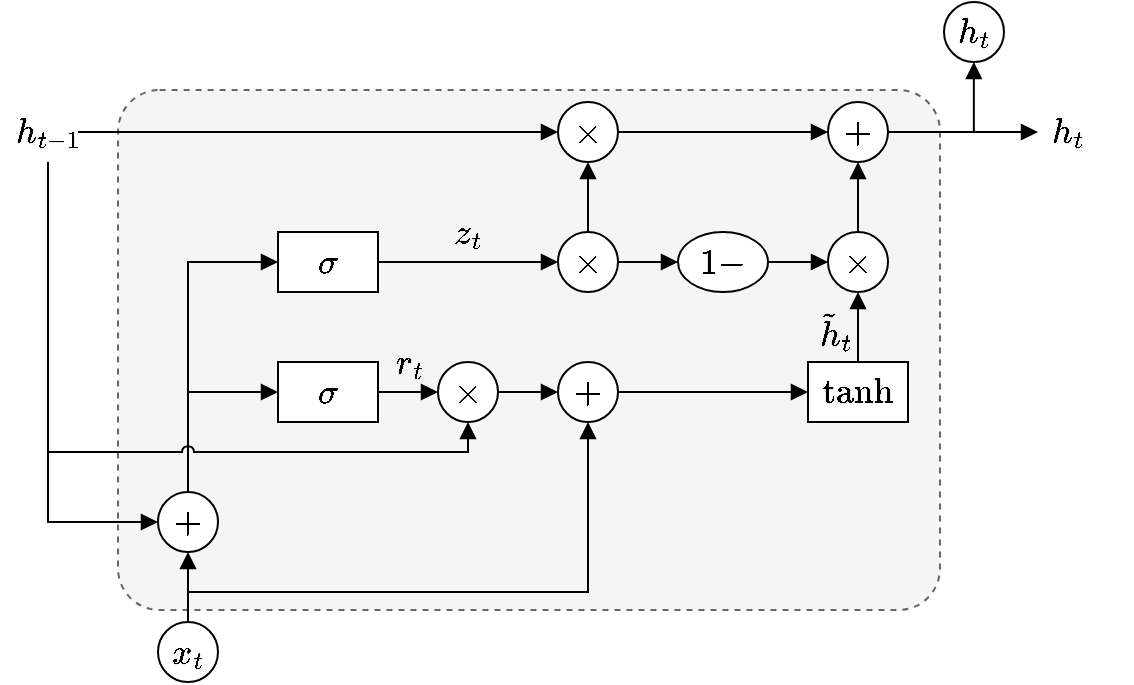 <mxfile version="26.0.13">
  <diagram name="第 1 页" id="ZEWYRAUJrq_Jezn0rNAi">
    <mxGraphModel dx="952" dy="623" grid="1" gridSize="10" guides="1" tooltips="1" connect="1" arrows="1" fold="1" page="1" pageScale="1" pageWidth="827" pageHeight="1169" math="1" shadow="0">
      <root>
        <mxCell id="0" />
        <mxCell id="1" parent="0" />
        <mxCell id="jOfJ74AMFx8a0SPdpQqa-82" value="" style="rounded=1;whiteSpace=wrap;html=1;arcSize=8;fillColor=#f5f5f5;fontColor=#333333;strokeColor=#666666;dashed=1;fontSize=15;" vertex="1" parent="1">
          <mxGeometry x="200" y="159" width="411" height="260" as="geometry" />
        </mxCell>
        <mxCell id="jOfJ74AMFx8a0SPdpQqa-3" value="$$x_{t}$$" style="ellipse;whiteSpace=wrap;html=1;aspect=fixed;fontSize=15;" vertex="1" parent="1">
          <mxGeometry x="220" y="425" width="30" height="30" as="geometry" />
        </mxCell>
        <mxCell id="jOfJ74AMFx8a0SPdpQqa-5" value="$$\sigma$$" style="rounded=0;whiteSpace=wrap;html=1;fontSize=15;" vertex="1" parent="1">
          <mxGeometry x="280" y="230" width="50" height="30" as="geometry" />
        </mxCell>
        <mxCell id="jOfJ74AMFx8a0SPdpQqa-8" value="$$h_{t-1}$$" style="ellipse;whiteSpace=wrap;html=1;aspect=fixed;fontSize=15;strokeColor=none;fillColor=none;" vertex="1" parent="1">
          <mxGeometry x="150" y="165" width="30" height="30" as="geometry" />
        </mxCell>
        <mxCell id="jOfJ74AMFx8a0SPdpQqa-27" value="" style="edgeStyle=orthogonalEdgeStyle;rounded=0;orthogonalLoop=1;jettySize=auto;html=1;exitX=0.5;exitY=0;exitDx=0;exitDy=0;endArrow=block;endFill=1;fontSize=15;entryX=0.5;entryY=1;entryDx=0;entryDy=0;" edge="1" parent="1" source="jOfJ74AMFx8a0SPdpQqa-28" target="jOfJ74AMFx8a0SPdpQqa-39">
          <mxGeometry relative="1" as="geometry">
            <mxPoint x="446" y="195" as="targetPoint" />
          </mxGeometry>
        </mxCell>
        <mxCell id="jOfJ74AMFx8a0SPdpQqa-28" value="$$\times$$" style="ellipse;whiteSpace=wrap;html=1;aspect=fixed;fontSize=15;" vertex="1" parent="1">
          <mxGeometry x="420" y="230" width="30" height="30" as="geometry" />
        </mxCell>
        <mxCell id="jOfJ74AMFx8a0SPdpQqa-31" value="$$h_{t}$$" style="ellipse;whiteSpace=wrap;html=1;aspect=fixed;fontSize=15;" vertex="1" parent="1">
          <mxGeometry x="613" y="115" width="30" height="30" as="geometry" />
        </mxCell>
        <mxCell id="jOfJ74AMFx8a0SPdpQqa-33" value="$$h_{t}$$" style="ellipse;whiteSpace=wrap;html=1;aspect=fixed;fontSize=15;strokeColor=none;fillColor=none;" vertex="1" parent="1">
          <mxGeometry x="660" y="165" width="30" height="30" as="geometry" />
        </mxCell>
        <mxCell id="jOfJ74AMFx8a0SPdpQqa-35" value="$$r_t$$" style="text;html=1;align=center;verticalAlign=middle;whiteSpace=wrap;rounded=0;fontSize=15;" vertex="1" parent="1">
          <mxGeometry x="336" y="280" width="20" height="30" as="geometry" />
        </mxCell>
        <mxCell id="jOfJ74AMFx8a0SPdpQqa-36" value="$$z_t$$" style="text;html=1;align=center;verticalAlign=middle;whiteSpace=wrap;rounded=0;fontSize=15;" vertex="1" parent="1">
          <mxGeometry x="365" y="215" width="20" height="30" as="geometry" />
        </mxCell>
        <mxCell id="jOfJ74AMFx8a0SPdpQqa-38" value="$$+$$" style="ellipse;whiteSpace=wrap;html=1;aspect=fixed;fontSize=15;" vertex="1" parent="1">
          <mxGeometry x="555" y="165" width="30" height="30" as="geometry" />
        </mxCell>
        <mxCell id="jOfJ74AMFx8a0SPdpQqa-39" value="$$\times$$" style="ellipse;whiteSpace=wrap;html=1;aspect=fixed;fontSize=15;" vertex="1" parent="1">
          <mxGeometry x="420" y="165" width="30" height="30" as="geometry" />
        </mxCell>
        <mxCell id="jOfJ74AMFx8a0SPdpQqa-40" value="" style="edgeStyle=orthogonalEdgeStyle;rounded=0;orthogonalLoop=1;jettySize=auto;html=1;exitX=1;exitY=0.5;exitDx=0;exitDy=0;endArrow=block;endFill=1;fontSize=15;entryX=0;entryY=0.5;entryDx=0;entryDy=0;" edge="1" parent="1" source="jOfJ74AMFx8a0SPdpQqa-8" target="jOfJ74AMFx8a0SPdpQqa-39">
          <mxGeometry relative="1" as="geometry">
            <mxPoint x="270" y="130" as="sourcePoint" />
            <mxPoint x="270" y="100" as="targetPoint" />
          </mxGeometry>
        </mxCell>
        <mxCell id="jOfJ74AMFx8a0SPdpQqa-41" value="$$\sigma$$" style="rounded=0;whiteSpace=wrap;html=1;fontSize=15;" vertex="1" parent="1">
          <mxGeometry x="280" y="295" width="50" height="30" as="geometry" />
        </mxCell>
        <mxCell id="jOfJ74AMFx8a0SPdpQqa-44" value="$$+$$" style="ellipse;whiteSpace=wrap;html=1;aspect=fixed;fontSize=15;" vertex="1" parent="1">
          <mxGeometry x="220" y="360" width="30" height="30" as="geometry" />
        </mxCell>
        <mxCell id="jOfJ74AMFx8a0SPdpQqa-45" value="" style="endArrow=block;html=1;rounded=0;exitX=0.5;exitY=0;exitDx=0;exitDy=0;entryX=0.5;entryY=1;entryDx=0;entryDy=0;endFill=1;fontSize=15;" edge="1" parent="1" source="jOfJ74AMFx8a0SPdpQqa-3" target="jOfJ74AMFx8a0SPdpQqa-44">
          <mxGeometry width="50" height="50" relative="1" as="geometry">
            <mxPoint x="386" y="353" as="sourcePoint" />
            <mxPoint x="386" y="265" as="targetPoint" />
          </mxGeometry>
        </mxCell>
        <mxCell id="jOfJ74AMFx8a0SPdpQqa-46" value="" style="endArrow=block;html=1;rounded=0;exitX=0.5;exitY=1;exitDx=0;exitDy=0;entryX=0;entryY=0.5;entryDx=0;entryDy=0;endFill=1;fontSize=15;" edge="1" parent="1" source="jOfJ74AMFx8a0SPdpQqa-8" target="jOfJ74AMFx8a0SPdpQqa-44">
          <mxGeometry width="50" height="50" relative="1" as="geometry">
            <mxPoint x="150" y="327.5" as="sourcePoint" />
            <mxPoint x="150" y="272.5" as="targetPoint" />
            <Array as="points">
              <mxPoint x="165" y="375" />
            </Array>
          </mxGeometry>
        </mxCell>
        <mxCell id="jOfJ74AMFx8a0SPdpQqa-47" value="" style="endArrow=block;html=1;rounded=0;exitX=0.5;exitY=0;exitDx=0;exitDy=0;entryX=0;entryY=0.5;entryDx=0;entryDy=0;endFill=1;fontSize=15;" edge="1" parent="1" source="jOfJ74AMFx8a0SPdpQqa-44" target="jOfJ74AMFx8a0SPdpQqa-41">
          <mxGeometry width="50" height="50" relative="1" as="geometry">
            <mxPoint x="235.76" y="331.5" as="sourcePoint" />
            <mxPoint x="235.76" y="276.5" as="targetPoint" />
            <Array as="points">
              <mxPoint x="235" y="310" />
            </Array>
          </mxGeometry>
        </mxCell>
        <mxCell id="jOfJ74AMFx8a0SPdpQqa-48" value="" style="endArrow=block;html=1;rounded=0;exitX=0.5;exitY=0;exitDx=0;exitDy=0;entryX=0;entryY=0.5;entryDx=0;entryDy=0;endFill=1;fontSize=15;" edge="1" parent="1" source="jOfJ74AMFx8a0SPdpQqa-44" target="jOfJ74AMFx8a0SPdpQqa-5">
          <mxGeometry width="50" height="50" relative="1" as="geometry">
            <mxPoint x="246" y="354" as="sourcePoint" />
            <mxPoint x="291" y="314" as="targetPoint" />
            <Array as="points">
              <mxPoint x="235" y="245" />
            </Array>
          </mxGeometry>
        </mxCell>
        <mxCell id="jOfJ74AMFx8a0SPdpQqa-51" value="$$\times$$" style="ellipse;whiteSpace=wrap;html=1;aspect=fixed;fontSize=15;" vertex="1" parent="1">
          <mxGeometry x="360" y="295" width="30" height="30" as="geometry" />
        </mxCell>
        <mxCell id="jOfJ74AMFx8a0SPdpQqa-52" value="" style="endArrow=block;html=1;rounded=0;exitX=1;exitY=0.5;exitDx=0;exitDy=0;entryX=0;entryY=0.5;entryDx=0;entryDy=0;endFill=1;fontSize=15;" edge="1" parent="1" source="jOfJ74AMFx8a0SPdpQqa-41" target="jOfJ74AMFx8a0SPdpQqa-51">
          <mxGeometry width="50" height="50" relative="1" as="geometry">
            <mxPoint x="246" y="439" as="sourcePoint" />
            <mxPoint x="246" y="384" as="targetPoint" />
          </mxGeometry>
        </mxCell>
        <mxCell id="jOfJ74AMFx8a0SPdpQqa-54" value="$$+$$" style="ellipse;whiteSpace=wrap;html=1;aspect=fixed;fontSize=15;" vertex="1" parent="1">
          <mxGeometry x="420" y="295" width="30" height="30" as="geometry" />
        </mxCell>
        <mxCell id="jOfJ74AMFx8a0SPdpQqa-55" value="" style="endArrow=block;html=1;rounded=0;exitX=1;exitY=0.5;exitDx=0;exitDy=0;entryX=0;entryY=0.5;entryDx=0;entryDy=0;endFill=1;fontSize=15;" edge="1" parent="1" source="jOfJ74AMFx8a0SPdpQqa-51" target="jOfJ74AMFx8a0SPdpQqa-54">
          <mxGeometry width="50" height="50" relative="1" as="geometry">
            <mxPoint x="341" y="314" as="sourcePoint" />
            <mxPoint x="385" y="314" as="targetPoint" />
          </mxGeometry>
        </mxCell>
        <mxCell id="jOfJ74AMFx8a0SPdpQqa-56" value="" style="endArrow=block;html=1;rounded=0;entryX=0.5;entryY=1;entryDx=0;entryDy=0;endFill=1;fontSize=15;" edge="1" parent="1" target="jOfJ74AMFx8a0SPdpQqa-54">
          <mxGeometry width="50" height="50" relative="1" as="geometry">
            <mxPoint x="235" y="410" as="sourcePoint" />
            <mxPoint x="412" y="358.76" as="targetPoint" />
            <Array as="points">
              <mxPoint x="435" y="410" />
            </Array>
          </mxGeometry>
        </mxCell>
        <mxCell id="jOfJ74AMFx8a0SPdpQqa-57" value="" style="endArrow=block;html=1;rounded=0;exitX=1;exitY=0.5;exitDx=0;exitDy=0;endFill=1;fontSize=15;entryX=0;entryY=0.5;entryDx=0;entryDy=0;" edge="1" parent="1" source="jOfJ74AMFx8a0SPdpQqa-54" target="jOfJ74AMFx8a0SPdpQqa-58">
          <mxGeometry width="50" height="50" relative="1" as="geometry">
            <mxPoint x="490" y="324" as="sourcePoint" />
            <mxPoint x="516" y="324" as="targetPoint" />
          </mxGeometry>
        </mxCell>
        <mxCell id="jOfJ74AMFx8a0SPdpQqa-58" value="$$\tanh$$" style="rounded=0;whiteSpace=wrap;html=1;fontSize=15;" vertex="1" parent="1">
          <mxGeometry x="545" y="295" width="50" height="30" as="geometry" />
        </mxCell>
        <mxCell id="jOfJ74AMFx8a0SPdpQqa-64" value="" style="edgeStyle=orthogonalEdgeStyle;rounded=0;orthogonalLoop=1;jettySize=auto;html=1;exitX=1;exitY=0.5;exitDx=0;exitDy=0;endArrow=block;endFill=1;fontSize=15;entryX=0;entryY=0.5;entryDx=0;entryDy=0;" edge="1" parent="1" source="jOfJ74AMFx8a0SPdpQqa-38" target="jOfJ74AMFx8a0SPdpQqa-33">
          <mxGeometry relative="1" as="geometry">
            <mxPoint x="471" y="190" as="sourcePoint" />
            <mxPoint x="511" y="190" as="targetPoint" />
          </mxGeometry>
        </mxCell>
        <mxCell id="jOfJ74AMFx8a0SPdpQqa-67" value="" style="edgeStyle=orthogonalEdgeStyle;rounded=0;orthogonalLoop=1;jettySize=auto;html=1;exitX=1;exitY=0.5;exitDx=0;exitDy=0;endArrow=block;endFill=1;fontSize=15;entryX=0;entryY=0.5;entryDx=0;entryDy=0;" edge="1" parent="1" source="jOfJ74AMFx8a0SPdpQqa-39" target="jOfJ74AMFx8a0SPdpQqa-38">
          <mxGeometry relative="1" as="geometry">
            <mxPoint x="461" y="179.95" as="sourcePoint" />
            <mxPoint x="501" y="179.95" as="targetPoint" />
            <Array as="points" />
          </mxGeometry>
        </mxCell>
        <mxCell id="jOfJ74AMFx8a0SPdpQqa-70" value="" style="endArrow=block;html=1;rounded=0;exitX=1;exitY=0.5;exitDx=0;exitDy=0;entryX=0;entryY=0.5;entryDx=0;entryDy=0;endFill=1;fontSize=15;" edge="1" parent="1" source="jOfJ74AMFx8a0SPdpQqa-28" target="jOfJ74AMFx8a0SPdpQqa-77">
          <mxGeometry width="50" height="50" relative="1" as="geometry">
            <mxPoint x="380" y="184" as="sourcePoint" />
            <mxPoint x="480" y="245" as="targetPoint" />
          </mxGeometry>
        </mxCell>
        <mxCell id="jOfJ74AMFx8a0SPdpQqa-71" value="" style="endArrow=block;html=1;rounded=0;endFill=1;entryX=0;entryY=0.5;entryDx=0;entryDy=0;exitX=1;exitY=0.5;exitDx=0;exitDy=0;fontSize=15;" edge="1" parent="1" source="jOfJ74AMFx8a0SPdpQqa-77" target="jOfJ74AMFx8a0SPdpQqa-61">
          <mxGeometry width="50" height="50" relative="1" as="geometry">
            <mxPoint x="510" y="245" as="sourcePoint" />
            <mxPoint x="440" y="144" as="targetPoint" />
          </mxGeometry>
        </mxCell>
        <mxCell id="jOfJ74AMFx8a0SPdpQqa-72" value="" style="endArrow=block;html=1;rounded=0;exitX=1;exitY=0.5;exitDx=0;exitDy=0;entryX=0;entryY=0.5;entryDx=0;entryDy=0;endFill=1;jumpStyle=arc;fontSize=15;" edge="1" parent="1" source="jOfJ74AMFx8a0SPdpQqa-5" target="jOfJ74AMFx8a0SPdpQqa-28">
          <mxGeometry width="50" height="50" relative="1" as="geometry">
            <mxPoint x="320" y="124" as="sourcePoint" />
            <mxPoint x="370" y="74" as="targetPoint" />
          </mxGeometry>
        </mxCell>
        <mxCell id="jOfJ74AMFx8a0SPdpQqa-61" value="$$\times$$" style="ellipse;whiteSpace=wrap;html=1;aspect=fixed;fontSize=15;" vertex="1" parent="1">
          <mxGeometry x="555" y="230" width="30" height="30" as="geometry" />
        </mxCell>
        <mxCell id="jOfJ74AMFx8a0SPdpQqa-74" value="" style="endArrow=block;html=1;rounded=0;exitX=0.5;exitY=0;exitDx=0;exitDy=0;endFill=1;fontSize=15;entryX=0.5;entryY=1;entryDx=0;entryDy=0;" edge="1" parent="1" source="jOfJ74AMFx8a0SPdpQqa-58" target="jOfJ74AMFx8a0SPdpQqa-61">
          <mxGeometry width="50" height="50" relative="1" as="geometry">
            <mxPoint x="460" y="314" as="sourcePoint" />
            <mxPoint x="540" y="314" as="targetPoint" />
          </mxGeometry>
        </mxCell>
        <mxCell id="jOfJ74AMFx8a0SPdpQqa-76" value="" style="endArrow=block;html=1;rounded=0;entryX=0.5;entryY=1;entryDx=0;entryDy=0;endFill=1;fontSize=15;jumpStyle=arc;" edge="1" parent="1" target="jOfJ74AMFx8a0SPdpQqa-51">
          <mxGeometry width="50" height="50" relative="1" as="geometry">
            <mxPoint x="165" y="340" as="sourcePoint" />
            <mxPoint x="245" y="400" as="targetPoint" />
            <Array as="points">
              <mxPoint x="375" y="340" />
            </Array>
          </mxGeometry>
        </mxCell>
        <mxCell id="jOfJ74AMFx8a0SPdpQqa-77" value="$$1-$$" style="ellipse;whiteSpace=wrap;html=1;aspect=fixed;fontSize=15;" vertex="1" parent="1">
          <mxGeometry x="480" y="230" width="45" height="30" as="geometry" />
        </mxCell>
        <mxCell id="jOfJ74AMFx8a0SPdpQqa-78" value="" style="endArrow=block;html=1;rounded=0;exitX=0.5;exitY=0;exitDx=0;exitDy=0;endFill=1;fontSize=15;entryX=0.5;entryY=1;entryDx=0;entryDy=0;" edge="1" parent="1" source="jOfJ74AMFx8a0SPdpQqa-61" target="jOfJ74AMFx8a0SPdpQqa-38">
          <mxGeometry width="50" height="50" relative="1" as="geometry">
            <mxPoint x="565" y="305" as="sourcePoint" />
            <mxPoint x="580" y="270" as="targetPoint" />
          </mxGeometry>
        </mxCell>
        <mxCell id="jOfJ74AMFx8a0SPdpQqa-79" value="" style="endArrow=block;html=1;rounded=0;exitX=0.5;exitY=0;exitDx=0;exitDy=0;endFill=1;fontSize=15;entryX=0.5;entryY=1;entryDx=0;entryDy=0;" edge="1" parent="1">
          <mxGeometry width="50" height="50" relative="1" as="geometry">
            <mxPoint x="627.92" y="180" as="sourcePoint" />
            <mxPoint x="627.92" y="145" as="targetPoint" />
          </mxGeometry>
        </mxCell>
        <mxCell id="jOfJ74AMFx8a0SPdpQqa-81" value="$$\tilde{h}_t$$" style="text;html=1;align=center;verticalAlign=middle;whiteSpace=wrap;rounded=0;fontSize=15;" vertex="1" parent="1">
          <mxGeometry x="549" y="264" width="20" height="30" as="geometry" />
        </mxCell>
      </root>
    </mxGraphModel>
  </diagram>
</mxfile>
